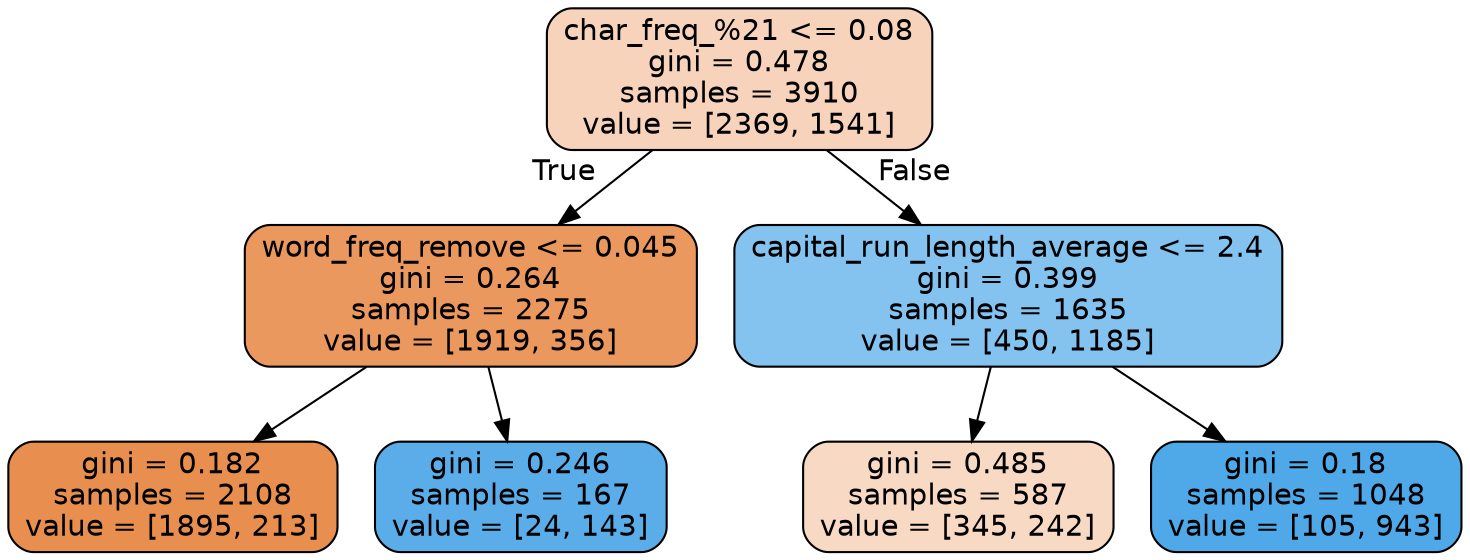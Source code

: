 digraph Tree {
node [shape=box, style="filled, rounded", color="black", fontname=helvetica] ;
edge [fontname=helvetica] ;
0 [label="char_freq_%21 <= 0.08\ngini = 0.478\nsamples = 3910\nvalue = [2369, 1541]", fillcolor="#f6d3ba"] ;
1 [label="word_freq_remove <= 0.045\ngini = 0.264\nsamples = 2275\nvalue = [1919, 356]", fillcolor="#ea985e"] ;
0 -> 1 [labeldistance=2.5, labelangle=45, headlabel="True"] ;
2 [label="gini = 0.182\nsamples = 2108\nvalue = [1895, 213]", fillcolor="#e88f4f"] ;
1 -> 2 ;
3 [label="gini = 0.246\nsamples = 167\nvalue = [24, 143]", fillcolor="#5aade9"] ;
1 -> 3 ;
4 [label="capital_run_length_average <= 2.4\ngini = 0.399\nsamples = 1635\nvalue = [450, 1185]", fillcolor="#84c2ef"] ;
0 -> 4 [labeldistance=2.5, labelangle=-45, headlabel="False"] ;
5 [label="gini = 0.485\nsamples = 587\nvalue = [345, 242]", fillcolor="#f7d9c4"] ;
4 -> 5 ;
6 [label="gini = 0.18\nsamples = 1048\nvalue = [105, 943]", fillcolor="#4fa8e8"] ;
4 -> 6 ;
}